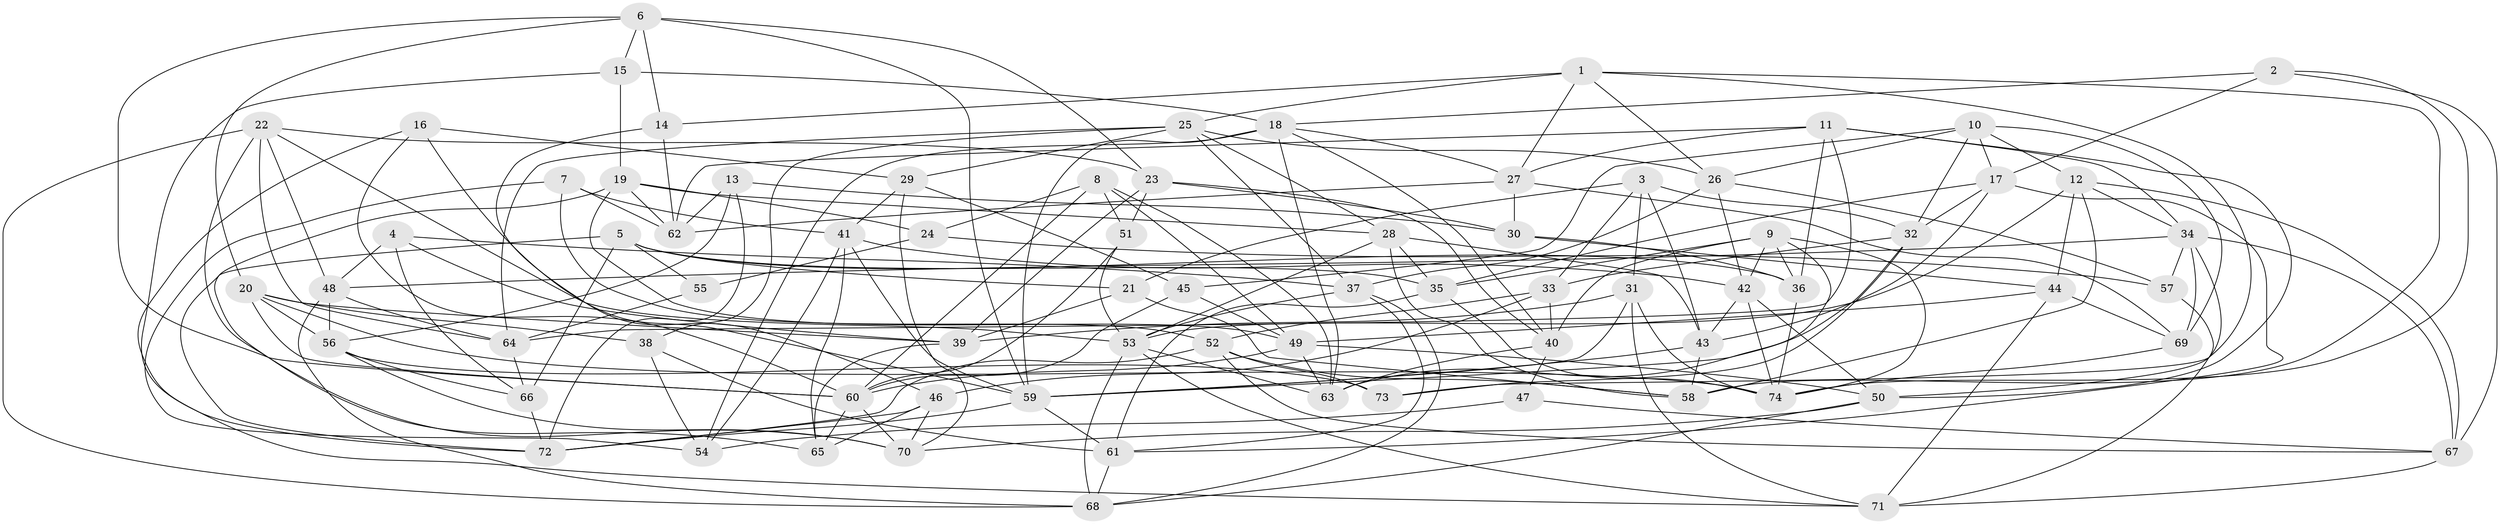 // original degree distribution, {4: 1.0}
// Generated by graph-tools (version 1.1) at 2025/38/03/04/25 23:38:08]
// undirected, 74 vertices, 206 edges
graph export_dot {
  node [color=gray90,style=filled];
  1;
  2;
  3;
  4;
  5;
  6;
  7;
  8;
  9;
  10;
  11;
  12;
  13;
  14;
  15;
  16;
  17;
  18;
  19;
  20;
  21;
  22;
  23;
  24;
  25;
  26;
  27;
  28;
  29;
  30;
  31;
  32;
  33;
  34;
  35;
  36;
  37;
  38;
  39;
  40;
  41;
  42;
  43;
  44;
  45;
  46;
  47;
  48;
  49;
  50;
  51;
  52;
  53;
  54;
  55;
  56;
  57;
  58;
  59;
  60;
  61;
  62;
  63;
  64;
  65;
  66;
  67;
  68;
  69;
  70;
  71;
  72;
  73;
  74;
  1 -- 14 [weight=1.0];
  1 -- 25 [weight=1.0];
  1 -- 26 [weight=1.0];
  1 -- 27 [weight=1.0];
  1 -- 58 [weight=1.0];
  1 -- 73 [weight=1.0];
  2 -- 17 [weight=1.0];
  2 -- 18 [weight=1.0];
  2 -- 67 [weight=1.0];
  2 -- 74 [weight=1.0];
  3 -- 21 [weight=1.0];
  3 -- 31 [weight=2.0];
  3 -- 32 [weight=1.0];
  3 -- 33 [weight=1.0];
  3 -- 43 [weight=1.0];
  4 -- 37 [weight=1.0];
  4 -- 39 [weight=1.0];
  4 -- 48 [weight=1.0];
  4 -- 66 [weight=1.0];
  5 -- 21 [weight=1.0];
  5 -- 35 [weight=1.0];
  5 -- 36 [weight=1.0];
  5 -- 55 [weight=1.0];
  5 -- 66 [weight=1.0];
  5 -- 72 [weight=1.0];
  6 -- 14 [weight=1.0];
  6 -- 15 [weight=1.0];
  6 -- 20 [weight=1.0];
  6 -- 23 [weight=1.0];
  6 -- 59 [weight=1.0];
  6 -- 60 [weight=1.0];
  7 -- 41 [weight=1.0];
  7 -- 52 [weight=1.0];
  7 -- 54 [weight=1.0];
  7 -- 62 [weight=1.0];
  8 -- 24 [weight=2.0];
  8 -- 49 [weight=1.0];
  8 -- 51 [weight=1.0];
  8 -- 60 [weight=1.0];
  8 -- 63 [weight=1.0];
  9 -- 35 [weight=1.0];
  9 -- 36 [weight=1.0];
  9 -- 40 [weight=1.0];
  9 -- 42 [weight=1.0];
  9 -- 63 [weight=1.0];
  9 -- 74 [weight=1.0];
  10 -- 12 [weight=1.0];
  10 -- 17 [weight=1.0];
  10 -- 26 [weight=1.0];
  10 -- 32 [weight=1.0];
  10 -- 45 [weight=1.0];
  10 -- 69 [weight=1.0];
  11 -- 27 [weight=1.0];
  11 -- 34 [weight=1.0];
  11 -- 36 [weight=1.0];
  11 -- 50 [weight=1.0];
  11 -- 62 [weight=1.0];
  11 -- 64 [weight=1.0];
  12 -- 34 [weight=1.0];
  12 -- 44 [weight=1.0];
  12 -- 53 [weight=1.0];
  12 -- 58 [weight=1.0];
  12 -- 67 [weight=1.0];
  13 -- 30 [weight=1.0];
  13 -- 56 [weight=1.0];
  13 -- 62 [weight=1.0];
  13 -- 72 [weight=1.0];
  14 -- 46 [weight=1.0];
  14 -- 62 [weight=1.0];
  15 -- 18 [weight=1.0];
  15 -- 19 [weight=1.0];
  15 -- 72 [weight=1.0];
  16 -- 29 [weight=1.0];
  16 -- 59 [weight=1.0];
  16 -- 60 [weight=1.0];
  16 -- 71 [weight=1.0];
  17 -- 32 [weight=1.0];
  17 -- 35 [weight=1.0];
  17 -- 43 [weight=1.0];
  17 -- 61 [weight=1.0];
  18 -- 27 [weight=1.0];
  18 -- 40 [weight=1.0];
  18 -- 54 [weight=1.0];
  18 -- 59 [weight=2.0];
  18 -- 63 [weight=1.0];
  19 -- 24 [weight=1.0];
  19 -- 28 [weight=1.0];
  19 -- 49 [weight=1.0];
  19 -- 62 [weight=1.0];
  19 -- 65 [weight=1.0];
  20 -- 38 [weight=1.0];
  20 -- 39 [weight=1.0];
  20 -- 56 [weight=1.0];
  20 -- 60 [weight=1.0];
  20 -- 74 [weight=1.0];
  21 -- 39 [weight=1.0];
  21 -- 58 [weight=1.0];
  22 -- 23 [weight=1.0];
  22 -- 48 [weight=1.0];
  22 -- 53 [weight=1.0];
  22 -- 64 [weight=1.0];
  22 -- 68 [weight=1.0];
  22 -- 70 [weight=1.0];
  23 -- 30 [weight=1.0];
  23 -- 39 [weight=1.0];
  23 -- 40 [weight=1.0];
  23 -- 51 [weight=1.0];
  24 -- 55 [weight=2.0];
  24 -- 57 [weight=1.0];
  25 -- 26 [weight=1.0];
  25 -- 28 [weight=1.0];
  25 -- 29 [weight=2.0];
  25 -- 37 [weight=1.0];
  25 -- 38 [weight=1.0];
  25 -- 64 [weight=1.0];
  26 -- 37 [weight=1.0];
  26 -- 42 [weight=1.0];
  26 -- 57 [weight=1.0];
  27 -- 30 [weight=1.0];
  27 -- 62 [weight=1.0];
  27 -- 69 [weight=1.0];
  28 -- 35 [weight=1.0];
  28 -- 43 [weight=1.0];
  28 -- 53 [weight=1.0];
  28 -- 58 [weight=1.0];
  29 -- 41 [weight=1.0];
  29 -- 45 [weight=1.0];
  29 -- 70 [weight=1.0];
  30 -- 36 [weight=2.0];
  30 -- 44 [weight=1.0];
  31 -- 39 [weight=1.0];
  31 -- 59 [weight=1.0];
  31 -- 71 [weight=1.0];
  31 -- 74 [weight=1.0];
  32 -- 33 [weight=1.0];
  32 -- 59 [weight=1.0];
  32 -- 73 [weight=1.0];
  33 -- 40 [weight=1.0];
  33 -- 46 [weight=2.0];
  33 -- 52 [weight=1.0];
  34 -- 48 [weight=1.0];
  34 -- 50 [weight=1.0];
  34 -- 57 [weight=1.0];
  34 -- 67 [weight=1.0];
  34 -- 69 [weight=2.0];
  35 -- 61 [weight=1.0];
  35 -- 74 [weight=1.0];
  36 -- 74 [weight=1.0];
  37 -- 53 [weight=1.0];
  37 -- 61 [weight=1.0];
  37 -- 68 [weight=1.0];
  38 -- 54 [weight=1.0];
  38 -- 61 [weight=1.0];
  39 -- 65 [weight=1.0];
  40 -- 47 [weight=1.0];
  40 -- 63 [weight=1.0];
  41 -- 42 [weight=1.0];
  41 -- 54 [weight=1.0];
  41 -- 59 [weight=1.0];
  41 -- 65 [weight=1.0];
  42 -- 43 [weight=1.0];
  42 -- 50 [weight=1.0];
  42 -- 74 [weight=1.0];
  43 -- 58 [weight=1.0];
  43 -- 59 [weight=1.0];
  44 -- 49 [weight=2.0];
  44 -- 69 [weight=1.0];
  44 -- 71 [weight=1.0];
  45 -- 49 [weight=1.0];
  45 -- 60 [weight=1.0];
  46 -- 65 [weight=1.0];
  46 -- 70 [weight=1.0];
  46 -- 72 [weight=1.0];
  47 -- 54 [weight=2.0];
  47 -- 67 [weight=1.0];
  48 -- 56 [weight=1.0];
  48 -- 64 [weight=1.0];
  48 -- 68 [weight=1.0];
  49 -- 50 [weight=1.0];
  49 -- 60 [weight=1.0];
  49 -- 63 [weight=1.0];
  50 -- 68 [weight=1.0];
  50 -- 70 [weight=1.0];
  51 -- 53 [weight=1.0];
  51 -- 60 [weight=1.0];
  52 -- 58 [weight=1.0];
  52 -- 67 [weight=1.0];
  52 -- 72 [weight=1.0];
  52 -- 73 [weight=1.0];
  53 -- 63 [weight=1.0];
  53 -- 68 [weight=1.0];
  53 -- 71 [weight=1.0];
  55 -- 64 [weight=1.0];
  56 -- 66 [weight=1.0];
  56 -- 70 [weight=1.0];
  56 -- 73 [weight=1.0];
  57 -- 71 [weight=1.0];
  59 -- 61 [weight=1.0];
  59 -- 72 [weight=1.0];
  60 -- 65 [weight=2.0];
  60 -- 70 [weight=1.0];
  61 -- 68 [weight=1.0];
  64 -- 66 [weight=1.0];
  66 -- 72 [weight=2.0];
  67 -- 71 [weight=1.0];
  69 -- 74 [weight=1.0];
}
